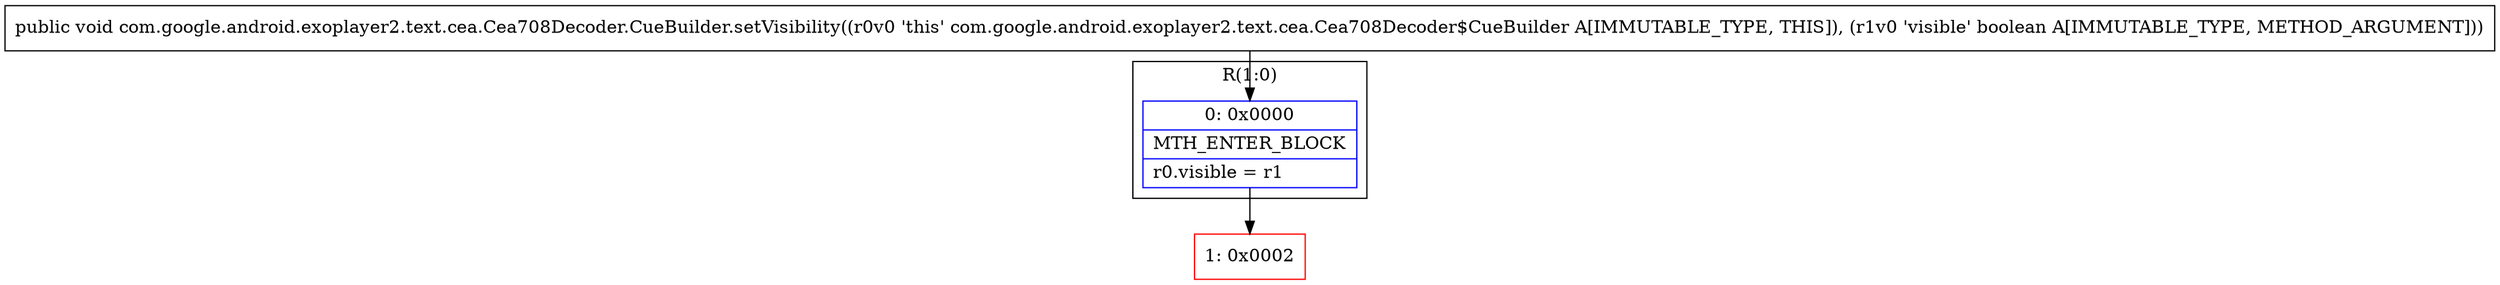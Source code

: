 digraph "CFG forcom.google.android.exoplayer2.text.cea.Cea708Decoder.CueBuilder.setVisibility(Z)V" {
subgraph cluster_Region_1795154300 {
label = "R(1:0)";
node [shape=record,color=blue];
Node_0 [shape=record,label="{0\:\ 0x0000|MTH_ENTER_BLOCK\l|r0.visible = r1\l}"];
}
Node_1 [shape=record,color=red,label="{1\:\ 0x0002}"];
MethodNode[shape=record,label="{public void com.google.android.exoplayer2.text.cea.Cea708Decoder.CueBuilder.setVisibility((r0v0 'this' com.google.android.exoplayer2.text.cea.Cea708Decoder$CueBuilder A[IMMUTABLE_TYPE, THIS]), (r1v0 'visible' boolean A[IMMUTABLE_TYPE, METHOD_ARGUMENT])) }"];
MethodNode -> Node_0;
Node_0 -> Node_1;
}

